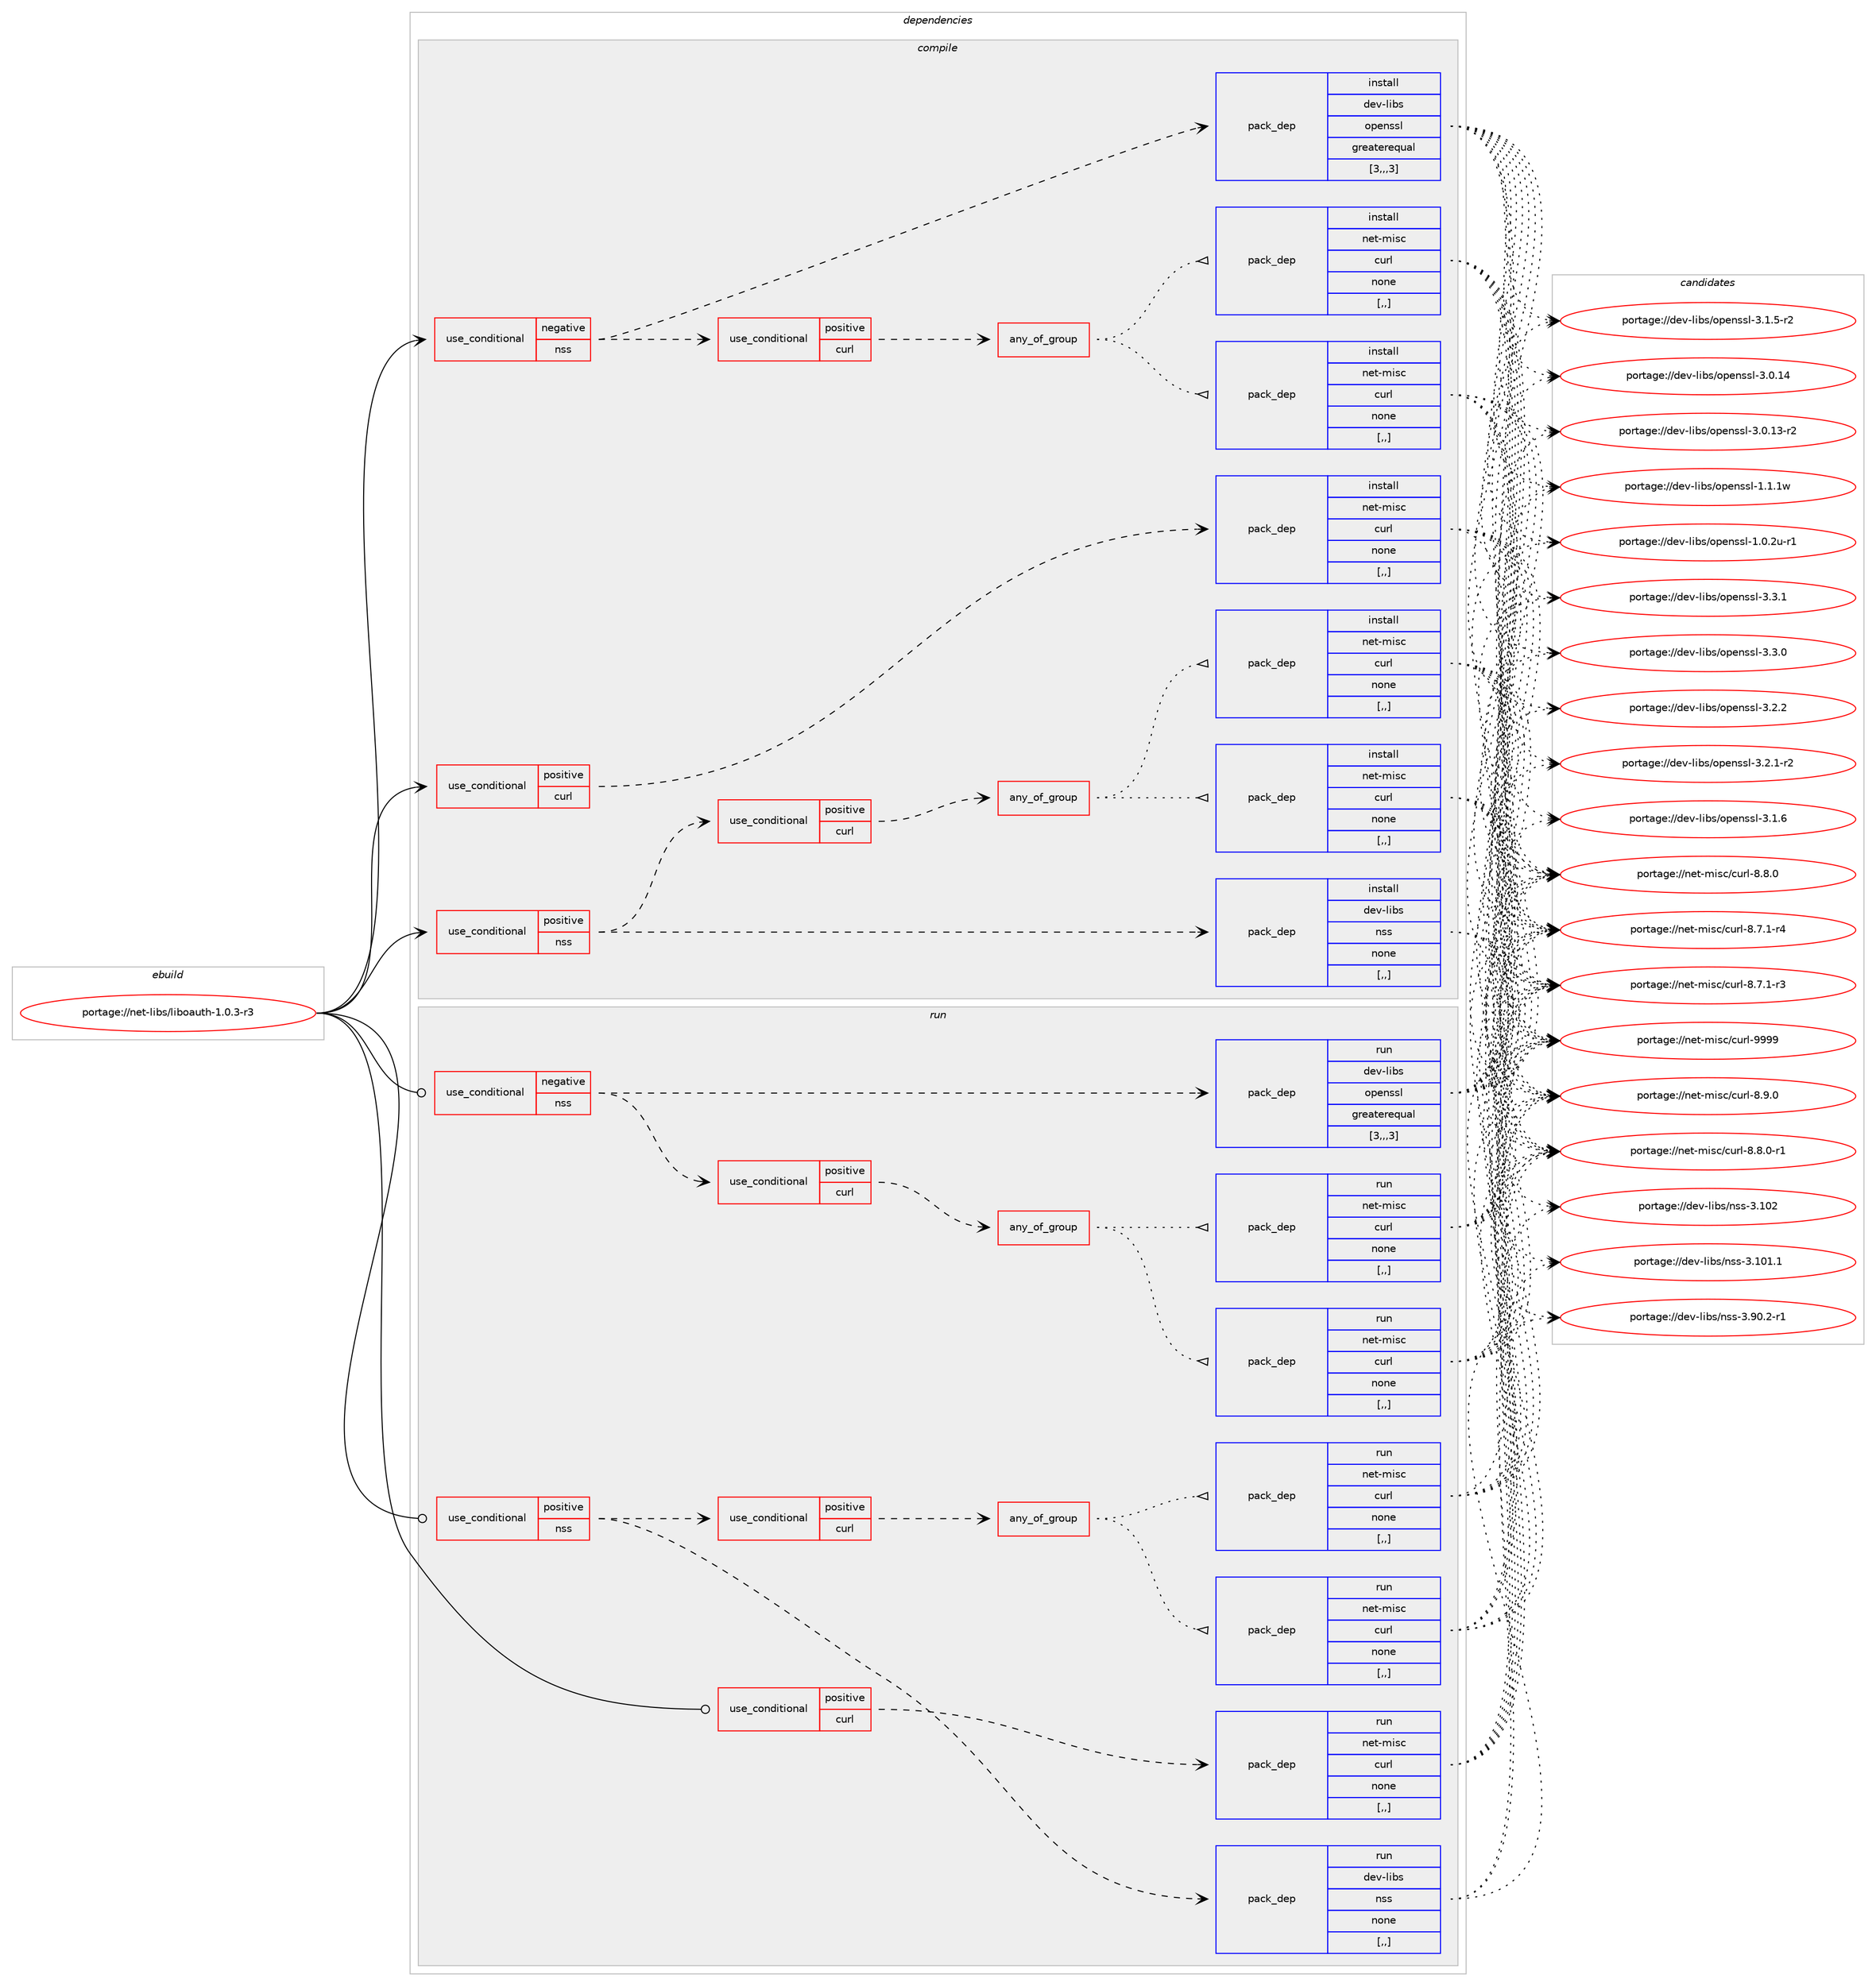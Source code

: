 digraph prolog {

# *************
# Graph options
# *************

newrank=true;
concentrate=true;
compound=true;
graph [rankdir=LR,fontname=Helvetica,fontsize=10,ranksep=1.5];#, ranksep=2.5, nodesep=0.2];
edge  [arrowhead=vee];
node  [fontname=Helvetica,fontsize=10];

# **********
# The ebuild
# **********

subgraph cluster_leftcol {
color=gray;
label=<<i>ebuild</i>>;
id [label="portage://net-libs/liboauth-1.0.3-r3", color=red, width=4, href="../net-libs/liboauth-1.0.3-r3.svg"];
}

# ****************
# The dependencies
# ****************

subgraph cluster_midcol {
color=gray;
label=<<i>dependencies</i>>;
subgraph cluster_compile {
fillcolor="#eeeeee";
style=filled;
label=<<i>compile</i>>;
subgraph cond117 {
dependency400 [label=<<TABLE BORDER="0" CELLBORDER="1" CELLSPACING="0" CELLPADDING="4"><TR><TD ROWSPAN="3" CELLPADDING="10">use_conditional</TD></TR><TR><TD>negative</TD></TR><TR><TD>nss</TD></TR></TABLE>>, shape=none, color=red];
subgraph pack281 {
dependency401 [label=<<TABLE BORDER="0" CELLBORDER="1" CELLSPACING="0" CELLPADDING="4" WIDTH="220"><TR><TD ROWSPAN="6" CELLPADDING="30">pack_dep</TD></TR><TR><TD WIDTH="110">install</TD></TR><TR><TD>dev-libs</TD></TR><TR><TD>openssl</TD></TR><TR><TD>greaterequal</TD></TR><TR><TD>[3,,,3]</TD></TR></TABLE>>, shape=none, color=blue];
}
dependency400:e -> dependency401:w [weight=20,style="dashed",arrowhead="vee"];
subgraph cond118 {
dependency402 [label=<<TABLE BORDER="0" CELLBORDER="1" CELLSPACING="0" CELLPADDING="4"><TR><TD ROWSPAN="3" CELLPADDING="10">use_conditional</TD></TR><TR><TD>positive</TD></TR><TR><TD>curl</TD></TR></TABLE>>, shape=none, color=red];
subgraph any4 {
dependency403 [label=<<TABLE BORDER="0" CELLBORDER="1" CELLSPACING="0" CELLPADDING="4"><TR><TD CELLPADDING="10">any_of_group</TD></TR></TABLE>>, shape=none, color=red];subgraph pack282 {
dependency404 [label=<<TABLE BORDER="0" CELLBORDER="1" CELLSPACING="0" CELLPADDING="4" WIDTH="220"><TR><TD ROWSPAN="6" CELLPADDING="30">pack_dep</TD></TR><TR><TD WIDTH="110">install</TD></TR><TR><TD>net-misc</TD></TR><TR><TD>curl</TD></TR><TR><TD>none</TD></TR><TR><TD>[,,]</TD></TR></TABLE>>, shape=none, color=blue];
}
dependency403:e -> dependency404:w [weight=20,style="dotted",arrowhead="oinv"];
subgraph pack283 {
dependency405 [label=<<TABLE BORDER="0" CELLBORDER="1" CELLSPACING="0" CELLPADDING="4" WIDTH="220"><TR><TD ROWSPAN="6" CELLPADDING="30">pack_dep</TD></TR><TR><TD WIDTH="110">install</TD></TR><TR><TD>net-misc</TD></TR><TR><TD>curl</TD></TR><TR><TD>none</TD></TR><TR><TD>[,,]</TD></TR></TABLE>>, shape=none, color=blue];
}
dependency403:e -> dependency405:w [weight=20,style="dotted",arrowhead="oinv"];
}
dependency402:e -> dependency403:w [weight=20,style="dashed",arrowhead="vee"];
}
dependency400:e -> dependency402:w [weight=20,style="dashed",arrowhead="vee"];
}
id:e -> dependency400:w [weight=20,style="solid",arrowhead="vee"];
subgraph cond119 {
dependency406 [label=<<TABLE BORDER="0" CELLBORDER="1" CELLSPACING="0" CELLPADDING="4"><TR><TD ROWSPAN="3" CELLPADDING="10">use_conditional</TD></TR><TR><TD>positive</TD></TR><TR><TD>curl</TD></TR></TABLE>>, shape=none, color=red];
subgraph pack284 {
dependency407 [label=<<TABLE BORDER="0" CELLBORDER="1" CELLSPACING="0" CELLPADDING="4" WIDTH="220"><TR><TD ROWSPAN="6" CELLPADDING="30">pack_dep</TD></TR><TR><TD WIDTH="110">install</TD></TR><TR><TD>net-misc</TD></TR><TR><TD>curl</TD></TR><TR><TD>none</TD></TR><TR><TD>[,,]</TD></TR></TABLE>>, shape=none, color=blue];
}
dependency406:e -> dependency407:w [weight=20,style="dashed",arrowhead="vee"];
}
id:e -> dependency406:w [weight=20,style="solid",arrowhead="vee"];
subgraph cond120 {
dependency408 [label=<<TABLE BORDER="0" CELLBORDER="1" CELLSPACING="0" CELLPADDING="4"><TR><TD ROWSPAN="3" CELLPADDING="10">use_conditional</TD></TR><TR><TD>positive</TD></TR><TR><TD>nss</TD></TR></TABLE>>, shape=none, color=red];
subgraph pack285 {
dependency409 [label=<<TABLE BORDER="0" CELLBORDER="1" CELLSPACING="0" CELLPADDING="4" WIDTH="220"><TR><TD ROWSPAN="6" CELLPADDING="30">pack_dep</TD></TR><TR><TD WIDTH="110">install</TD></TR><TR><TD>dev-libs</TD></TR><TR><TD>nss</TD></TR><TR><TD>none</TD></TR><TR><TD>[,,]</TD></TR></TABLE>>, shape=none, color=blue];
}
dependency408:e -> dependency409:w [weight=20,style="dashed",arrowhead="vee"];
subgraph cond121 {
dependency410 [label=<<TABLE BORDER="0" CELLBORDER="1" CELLSPACING="0" CELLPADDING="4"><TR><TD ROWSPAN="3" CELLPADDING="10">use_conditional</TD></TR><TR><TD>positive</TD></TR><TR><TD>curl</TD></TR></TABLE>>, shape=none, color=red];
subgraph any5 {
dependency411 [label=<<TABLE BORDER="0" CELLBORDER="1" CELLSPACING="0" CELLPADDING="4"><TR><TD CELLPADDING="10">any_of_group</TD></TR></TABLE>>, shape=none, color=red];subgraph pack286 {
dependency412 [label=<<TABLE BORDER="0" CELLBORDER="1" CELLSPACING="0" CELLPADDING="4" WIDTH="220"><TR><TD ROWSPAN="6" CELLPADDING="30">pack_dep</TD></TR><TR><TD WIDTH="110">install</TD></TR><TR><TD>net-misc</TD></TR><TR><TD>curl</TD></TR><TR><TD>none</TD></TR><TR><TD>[,,]</TD></TR></TABLE>>, shape=none, color=blue];
}
dependency411:e -> dependency412:w [weight=20,style="dotted",arrowhead="oinv"];
subgraph pack287 {
dependency413 [label=<<TABLE BORDER="0" CELLBORDER="1" CELLSPACING="0" CELLPADDING="4" WIDTH="220"><TR><TD ROWSPAN="6" CELLPADDING="30">pack_dep</TD></TR><TR><TD WIDTH="110">install</TD></TR><TR><TD>net-misc</TD></TR><TR><TD>curl</TD></TR><TR><TD>none</TD></TR><TR><TD>[,,]</TD></TR></TABLE>>, shape=none, color=blue];
}
dependency411:e -> dependency413:w [weight=20,style="dotted",arrowhead="oinv"];
}
dependency410:e -> dependency411:w [weight=20,style="dashed",arrowhead="vee"];
}
dependency408:e -> dependency410:w [weight=20,style="dashed",arrowhead="vee"];
}
id:e -> dependency408:w [weight=20,style="solid",arrowhead="vee"];
}
subgraph cluster_compileandrun {
fillcolor="#eeeeee";
style=filled;
label=<<i>compile and run</i>>;
}
subgraph cluster_run {
fillcolor="#eeeeee";
style=filled;
label=<<i>run</i>>;
subgraph cond122 {
dependency414 [label=<<TABLE BORDER="0" CELLBORDER="1" CELLSPACING="0" CELLPADDING="4"><TR><TD ROWSPAN="3" CELLPADDING="10">use_conditional</TD></TR><TR><TD>negative</TD></TR><TR><TD>nss</TD></TR></TABLE>>, shape=none, color=red];
subgraph pack288 {
dependency415 [label=<<TABLE BORDER="0" CELLBORDER="1" CELLSPACING="0" CELLPADDING="4" WIDTH="220"><TR><TD ROWSPAN="6" CELLPADDING="30">pack_dep</TD></TR><TR><TD WIDTH="110">run</TD></TR><TR><TD>dev-libs</TD></TR><TR><TD>openssl</TD></TR><TR><TD>greaterequal</TD></TR><TR><TD>[3,,,3]</TD></TR></TABLE>>, shape=none, color=blue];
}
dependency414:e -> dependency415:w [weight=20,style="dashed",arrowhead="vee"];
subgraph cond123 {
dependency416 [label=<<TABLE BORDER="0" CELLBORDER="1" CELLSPACING="0" CELLPADDING="4"><TR><TD ROWSPAN="3" CELLPADDING="10">use_conditional</TD></TR><TR><TD>positive</TD></TR><TR><TD>curl</TD></TR></TABLE>>, shape=none, color=red];
subgraph any6 {
dependency417 [label=<<TABLE BORDER="0" CELLBORDER="1" CELLSPACING="0" CELLPADDING="4"><TR><TD CELLPADDING="10">any_of_group</TD></TR></TABLE>>, shape=none, color=red];subgraph pack289 {
dependency418 [label=<<TABLE BORDER="0" CELLBORDER="1" CELLSPACING="0" CELLPADDING="4" WIDTH="220"><TR><TD ROWSPAN="6" CELLPADDING="30">pack_dep</TD></TR><TR><TD WIDTH="110">run</TD></TR><TR><TD>net-misc</TD></TR><TR><TD>curl</TD></TR><TR><TD>none</TD></TR><TR><TD>[,,]</TD></TR></TABLE>>, shape=none, color=blue];
}
dependency417:e -> dependency418:w [weight=20,style="dotted",arrowhead="oinv"];
subgraph pack290 {
dependency419 [label=<<TABLE BORDER="0" CELLBORDER="1" CELLSPACING="0" CELLPADDING="4" WIDTH="220"><TR><TD ROWSPAN="6" CELLPADDING="30">pack_dep</TD></TR><TR><TD WIDTH="110">run</TD></TR><TR><TD>net-misc</TD></TR><TR><TD>curl</TD></TR><TR><TD>none</TD></TR><TR><TD>[,,]</TD></TR></TABLE>>, shape=none, color=blue];
}
dependency417:e -> dependency419:w [weight=20,style="dotted",arrowhead="oinv"];
}
dependency416:e -> dependency417:w [weight=20,style="dashed",arrowhead="vee"];
}
dependency414:e -> dependency416:w [weight=20,style="dashed",arrowhead="vee"];
}
id:e -> dependency414:w [weight=20,style="solid",arrowhead="odot"];
subgraph cond124 {
dependency420 [label=<<TABLE BORDER="0" CELLBORDER="1" CELLSPACING="0" CELLPADDING="4"><TR><TD ROWSPAN="3" CELLPADDING="10">use_conditional</TD></TR><TR><TD>positive</TD></TR><TR><TD>curl</TD></TR></TABLE>>, shape=none, color=red];
subgraph pack291 {
dependency421 [label=<<TABLE BORDER="0" CELLBORDER="1" CELLSPACING="0" CELLPADDING="4" WIDTH="220"><TR><TD ROWSPAN="6" CELLPADDING="30">pack_dep</TD></TR><TR><TD WIDTH="110">run</TD></TR><TR><TD>net-misc</TD></TR><TR><TD>curl</TD></TR><TR><TD>none</TD></TR><TR><TD>[,,]</TD></TR></TABLE>>, shape=none, color=blue];
}
dependency420:e -> dependency421:w [weight=20,style="dashed",arrowhead="vee"];
}
id:e -> dependency420:w [weight=20,style="solid",arrowhead="odot"];
subgraph cond125 {
dependency422 [label=<<TABLE BORDER="0" CELLBORDER="1" CELLSPACING="0" CELLPADDING="4"><TR><TD ROWSPAN="3" CELLPADDING="10">use_conditional</TD></TR><TR><TD>positive</TD></TR><TR><TD>nss</TD></TR></TABLE>>, shape=none, color=red];
subgraph pack292 {
dependency423 [label=<<TABLE BORDER="0" CELLBORDER="1" CELLSPACING="0" CELLPADDING="4" WIDTH="220"><TR><TD ROWSPAN="6" CELLPADDING="30">pack_dep</TD></TR><TR><TD WIDTH="110">run</TD></TR><TR><TD>dev-libs</TD></TR><TR><TD>nss</TD></TR><TR><TD>none</TD></TR><TR><TD>[,,]</TD></TR></TABLE>>, shape=none, color=blue];
}
dependency422:e -> dependency423:w [weight=20,style="dashed",arrowhead="vee"];
subgraph cond126 {
dependency424 [label=<<TABLE BORDER="0" CELLBORDER="1" CELLSPACING="0" CELLPADDING="4"><TR><TD ROWSPAN="3" CELLPADDING="10">use_conditional</TD></TR><TR><TD>positive</TD></TR><TR><TD>curl</TD></TR></TABLE>>, shape=none, color=red];
subgraph any7 {
dependency425 [label=<<TABLE BORDER="0" CELLBORDER="1" CELLSPACING="0" CELLPADDING="4"><TR><TD CELLPADDING="10">any_of_group</TD></TR></TABLE>>, shape=none, color=red];subgraph pack293 {
dependency426 [label=<<TABLE BORDER="0" CELLBORDER="1" CELLSPACING="0" CELLPADDING="4" WIDTH="220"><TR><TD ROWSPAN="6" CELLPADDING="30">pack_dep</TD></TR><TR><TD WIDTH="110">run</TD></TR><TR><TD>net-misc</TD></TR><TR><TD>curl</TD></TR><TR><TD>none</TD></TR><TR><TD>[,,]</TD></TR></TABLE>>, shape=none, color=blue];
}
dependency425:e -> dependency426:w [weight=20,style="dotted",arrowhead="oinv"];
subgraph pack294 {
dependency427 [label=<<TABLE BORDER="0" CELLBORDER="1" CELLSPACING="0" CELLPADDING="4" WIDTH="220"><TR><TD ROWSPAN="6" CELLPADDING="30">pack_dep</TD></TR><TR><TD WIDTH="110">run</TD></TR><TR><TD>net-misc</TD></TR><TR><TD>curl</TD></TR><TR><TD>none</TD></TR><TR><TD>[,,]</TD></TR></TABLE>>, shape=none, color=blue];
}
dependency425:e -> dependency427:w [weight=20,style="dotted",arrowhead="oinv"];
}
dependency424:e -> dependency425:w [weight=20,style="dashed",arrowhead="vee"];
}
dependency422:e -> dependency424:w [weight=20,style="dashed",arrowhead="vee"];
}
id:e -> dependency422:w [weight=20,style="solid",arrowhead="odot"];
}
}

# **************
# The candidates
# **************

subgraph cluster_choices {
rank=same;
color=gray;
label=<<i>candidates</i>>;

subgraph choice281 {
color=black;
nodesep=1;
choice100101118451081059811547111112101110115115108455146514649 [label="portage://dev-libs/openssl-3.3.1", color=red, width=4,href="../dev-libs/openssl-3.3.1.svg"];
choice100101118451081059811547111112101110115115108455146514648 [label="portage://dev-libs/openssl-3.3.0", color=red, width=4,href="../dev-libs/openssl-3.3.0.svg"];
choice100101118451081059811547111112101110115115108455146504650 [label="portage://dev-libs/openssl-3.2.2", color=red, width=4,href="../dev-libs/openssl-3.2.2.svg"];
choice1001011184510810598115471111121011101151151084551465046494511450 [label="portage://dev-libs/openssl-3.2.1-r2", color=red, width=4,href="../dev-libs/openssl-3.2.1-r2.svg"];
choice100101118451081059811547111112101110115115108455146494654 [label="portage://dev-libs/openssl-3.1.6", color=red, width=4,href="../dev-libs/openssl-3.1.6.svg"];
choice1001011184510810598115471111121011101151151084551464946534511450 [label="portage://dev-libs/openssl-3.1.5-r2", color=red, width=4,href="../dev-libs/openssl-3.1.5-r2.svg"];
choice10010111845108105981154711111210111011511510845514648464952 [label="portage://dev-libs/openssl-3.0.14", color=red, width=4,href="../dev-libs/openssl-3.0.14.svg"];
choice100101118451081059811547111112101110115115108455146484649514511450 [label="portage://dev-libs/openssl-3.0.13-r2", color=red, width=4,href="../dev-libs/openssl-3.0.13-r2.svg"];
choice100101118451081059811547111112101110115115108454946494649119 [label="portage://dev-libs/openssl-1.1.1w", color=red, width=4,href="../dev-libs/openssl-1.1.1w.svg"];
choice1001011184510810598115471111121011101151151084549464846501174511449 [label="portage://dev-libs/openssl-1.0.2u-r1", color=red, width=4,href="../dev-libs/openssl-1.0.2u-r1.svg"];
dependency401:e -> choice100101118451081059811547111112101110115115108455146514649:w [style=dotted,weight="100"];
dependency401:e -> choice100101118451081059811547111112101110115115108455146514648:w [style=dotted,weight="100"];
dependency401:e -> choice100101118451081059811547111112101110115115108455146504650:w [style=dotted,weight="100"];
dependency401:e -> choice1001011184510810598115471111121011101151151084551465046494511450:w [style=dotted,weight="100"];
dependency401:e -> choice100101118451081059811547111112101110115115108455146494654:w [style=dotted,weight="100"];
dependency401:e -> choice1001011184510810598115471111121011101151151084551464946534511450:w [style=dotted,weight="100"];
dependency401:e -> choice10010111845108105981154711111210111011511510845514648464952:w [style=dotted,weight="100"];
dependency401:e -> choice100101118451081059811547111112101110115115108455146484649514511450:w [style=dotted,weight="100"];
dependency401:e -> choice100101118451081059811547111112101110115115108454946494649119:w [style=dotted,weight="100"];
dependency401:e -> choice1001011184510810598115471111121011101151151084549464846501174511449:w [style=dotted,weight="100"];
}
subgraph choice282 {
color=black;
nodesep=1;
choice110101116451091051159947991171141084557575757 [label="portage://net-misc/curl-9999", color=red, width=4,href="../net-misc/curl-9999.svg"];
choice11010111645109105115994799117114108455646574648 [label="portage://net-misc/curl-8.9.0", color=red, width=4,href="../net-misc/curl-8.9.0.svg"];
choice110101116451091051159947991171141084556465646484511449 [label="portage://net-misc/curl-8.8.0-r1", color=red, width=4,href="../net-misc/curl-8.8.0-r1.svg"];
choice11010111645109105115994799117114108455646564648 [label="portage://net-misc/curl-8.8.0", color=red, width=4,href="../net-misc/curl-8.8.0.svg"];
choice110101116451091051159947991171141084556465546494511452 [label="portage://net-misc/curl-8.7.1-r4", color=red, width=4,href="../net-misc/curl-8.7.1-r4.svg"];
choice110101116451091051159947991171141084556465546494511451 [label="portage://net-misc/curl-8.7.1-r3", color=red, width=4,href="../net-misc/curl-8.7.1-r3.svg"];
dependency404:e -> choice110101116451091051159947991171141084557575757:w [style=dotted,weight="100"];
dependency404:e -> choice11010111645109105115994799117114108455646574648:w [style=dotted,weight="100"];
dependency404:e -> choice110101116451091051159947991171141084556465646484511449:w [style=dotted,weight="100"];
dependency404:e -> choice11010111645109105115994799117114108455646564648:w [style=dotted,weight="100"];
dependency404:e -> choice110101116451091051159947991171141084556465546494511452:w [style=dotted,weight="100"];
dependency404:e -> choice110101116451091051159947991171141084556465546494511451:w [style=dotted,weight="100"];
}
subgraph choice283 {
color=black;
nodesep=1;
choice110101116451091051159947991171141084557575757 [label="portage://net-misc/curl-9999", color=red, width=4,href="../net-misc/curl-9999.svg"];
choice11010111645109105115994799117114108455646574648 [label="portage://net-misc/curl-8.9.0", color=red, width=4,href="../net-misc/curl-8.9.0.svg"];
choice110101116451091051159947991171141084556465646484511449 [label="portage://net-misc/curl-8.8.0-r1", color=red, width=4,href="../net-misc/curl-8.8.0-r1.svg"];
choice11010111645109105115994799117114108455646564648 [label="portage://net-misc/curl-8.8.0", color=red, width=4,href="../net-misc/curl-8.8.0.svg"];
choice110101116451091051159947991171141084556465546494511452 [label="portage://net-misc/curl-8.7.1-r4", color=red, width=4,href="../net-misc/curl-8.7.1-r4.svg"];
choice110101116451091051159947991171141084556465546494511451 [label="portage://net-misc/curl-8.7.1-r3", color=red, width=4,href="../net-misc/curl-8.7.1-r3.svg"];
dependency405:e -> choice110101116451091051159947991171141084557575757:w [style=dotted,weight="100"];
dependency405:e -> choice11010111645109105115994799117114108455646574648:w [style=dotted,weight="100"];
dependency405:e -> choice110101116451091051159947991171141084556465646484511449:w [style=dotted,weight="100"];
dependency405:e -> choice11010111645109105115994799117114108455646564648:w [style=dotted,weight="100"];
dependency405:e -> choice110101116451091051159947991171141084556465546494511452:w [style=dotted,weight="100"];
dependency405:e -> choice110101116451091051159947991171141084556465546494511451:w [style=dotted,weight="100"];
}
subgraph choice284 {
color=black;
nodesep=1;
choice110101116451091051159947991171141084557575757 [label="portage://net-misc/curl-9999", color=red, width=4,href="../net-misc/curl-9999.svg"];
choice11010111645109105115994799117114108455646574648 [label="portage://net-misc/curl-8.9.0", color=red, width=4,href="../net-misc/curl-8.9.0.svg"];
choice110101116451091051159947991171141084556465646484511449 [label="portage://net-misc/curl-8.8.0-r1", color=red, width=4,href="../net-misc/curl-8.8.0-r1.svg"];
choice11010111645109105115994799117114108455646564648 [label="portage://net-misc/curl-8.8.0", color=red, width=4,href="../net-misc/curl-8.8.0.svg"];
choice110101116451091051159947991171141084556465546494511452 [label="portage://net-misc/curl-8.7.1-r4", color=red, width=4,href="../net-misc/curl-8.7.1-r4.svg"];
choice110101116451091051159947991171141084556465546494511451 [label="portage://net-misc/curl-8.7.1-r3", color=red, width=4,href="../net-misc/curl-8.7.1-r3.svg"];
dependency407:e -> choice110101116451091051159947991171141084557575757:w [style=dotted,weight="100"];
dependency407:e -> choice11010111645109105115994799117114108455646574648:w [style=dotted,weight="100"];
dependency407:e -> choice110101116451091051159947991171141084556465646484511449:w [style=dotted,weight="100"];
dependency407:e -> choice11010111645109105115994799117114108455646564648:w [style=dotted,weight="100"];
dependency407:e -> choice110101116451091051159947991171141084556465546494511452:w [style=dotted,weight="100"];
dependency407:e -> choice110101116451091051159947991171141084556465546494511451:w [style=dotted,weight="100"];
}
subgraph choice285 {
color=black;
nodesep=1;
choice100101118451081059811547110115115455146494850 [label="portage://dev-libs/nss-3.102", color=red, width=4,href="../dev-libs/nss-3.102.svg"];
choice1001011184510810598115471101151154551464948494649 [label="portage://dev-libs/nss-3.101.1", color=red, width=4,href="../dev-libs/nss-3.101.1.svg"];
choice100101118451081059811547110115115455146574846504511449 [label="portage://dev-libs/nss-3.90.2-r1", color=red, width=4,href="../dev-libs/nss-3.90.2-r1.svg"];
dependency409:e -> choice100101118451081059811547110115115455146494850:w [style=dotted,weight="100"];
dependency409:e -> choice1001011184510810598115471101151154551464948494649:w [style=dotted,weight="100"];
dependency409:e -> choice100101118451081059811547110115115455146574846504511449:w [style=dotted,weight="100"];
}
subgraph choice286 {
color=black;
nodesep=1;
choice110101116451091051159947991171141084557575757 [label="portage://net-misc/curl-9999", color=red, width=4,href="../net-misc/curl-9999.svg"];
choice11010111645109105115994799117114108455646574648 [label="portage://net-misc/curl-8.9.0", color=red, width=4,href="../net-misc/curl-8.9.0.svg"];
choice110101116451091051159947991171141084556465646484511449 [label="portage://net-misc/curl-8.8.0-r1", color=red, width=4,href="../net-misc/curl-8.8.0-r1.svg"];
choice11010111645109105115994799117114108455646564648 [label="portage://net-misc/curl-8.8.0", color=red, width=4,href="../net-misc/curl-8.8.0.svg"];
choice110101116451091051159947991171141084556465546494511452 [label="portage://net-misc/curl-8.7.1-r4", color=red, width=4,href="../net-misc/curl-8.7.1-r4.svg"];
choice110101116451091051159947991171141084556465546494511451 [label="portage://net-misc/curl-8.7.1-r3", color=red, width=4,href="../net-misc/curl-8.7.1-r3.svg"];
dependency412:e -> choice110101116451091051159947991171141084557575757:w [style=dotted,weight="100"];
dependency412:e -> choice11010111645109105115994799117114108455646574648:w [style=dotted,weight="100"];
dependency412:e -> choice110101116451091051159947991171141084556465646484511449:w [style=dotted,weight="100"];
dependency412:e -> choice11010111645109105115994799117114108455646564648:w [style=dotted,weight="100"];
dependency412:e -> choice110101116451091051159947991171141084556465546494511452:w [style=dotted,weight="100"];
dependency412:e -> choice110101116451091051159947991171141084556465546494511451:w [style=dotted,weight="100"];
}
subgraph choice287 {
color=black;
nodesep=1;
choice110101116451091051159947991171141084557575757 [label="portage://net-misc/curl-9999", color=red, width=4,href="../net-misc/curl-9999.svg"];
choice11010111645109105115994799117114108455646574648 [label="portage://net-misc/curl-8.9.0", color=red, width=4,href="../net-misc/curl-8.9.0.svg"];
choice110101116451091051159947991171141084556465646484511449 [label="portage://net-misc/curl-8.8.0-r1", color=red, width=4,href="../net-misc/curl-8.8.0-r1.svg"];
choice11010111645109105115994799117114108455646564648 [label="portage://net-misc/curl-8.8.0", color=red, width=4,href="../net-misc/curl-8.8.0.svg"];
choice110101116451091051159947991171141084556465546494511452 [label="portage://net-misc/curl-8.7.1-r4", color=red, width=4,href="../net-misc/curl-8.7.1-r4.svg"];
choice110101116451091051159947991171141084556465546494511451 [label="portage://net-misc/curl-8.7.1-r3", color=red, width=4,href="../net-misc/curl-8.7.1-r3.svg"];
dependency413:e -> choice110101116451091051159947991171141084557575757:w [style=dotted,weight="100"];
dependency413:e -> choice11010111645109105115994799117114108455646574648:w [style=dotted,weight="100"];
dependency413:e -> choice110101116451091051159947991171141084556465646484511449:w [style=dotted,weight="100"];
dependency413:e -> choice11010111645109105115994799117114108455646564648:w [style=dotted,weight="100"];
dependency413:e -> choice110101116451091051159947991171141084556465546494511452:w [style=dotted,weight="100"];
dependency413:e -> choice110101116451091051159947991171141084556465546494511451:w [style=dotted,weight="100"];
}
subgraph choice288 {
color=black;
nodesep=1;
choice100101118451081059811547111112101110115115108455146514649 [label="portage://dev-libs/openssl-3.3.1", color=red, width=4,href="../dev-libs/openssl-3.3.1.svg"];
choice100101118451081059811547111112101110115115108455146514648 [label="portage://dev-libs/openssl-3.3.0", color=red, width=4,href="../dev-libs/openssl-3.3.0.svg"];
choice100101118451081059811547111112101110115115108455146504650 [label="portage://dev-libs/openssl-3.2.2", color=red, width=4,href="../dev-libs/openssl-3.2.2.svg"];
choice1001011184510810598115471111121011101151151084551465046494511450 [label="portage://dev-libs/openssl-3.2.1-r2", color=red, width=4,href="../dev-libs/openssl-3.2.1-r2.svg"];
choice100101118451081059811547111112101110115115108455146494654 [label="portage://dev-libs/openssl-3.1.6", color=red, width=4,href="../dev-libs/openssl-3.1.6.svg"];
choice1001011184510810598115471111121011101151151084551464946534511450 [label="portage://dev-libs/openssl-3.1.5-r2", color=red, width=4,href="../dev-libs/openssl-3.1.5-r2.svg"];
choice10010111845108105981154711111210111011511510845514648464952 [label="portage://dev-libs/openssl-3.0.14", color=red, width=4,href="../dev-libs/openssl-3.0.14.svg"];
choice100101118451081059811547111112101110115115108455146484649514511450 [label="portage://dev-libs/openssl-3.0.13-r2", color=red, width=4,href="../dev-libs/openssl-3.0.13-r2.svg"];
choice100101118451081059811547111112101110115115108454946494649119 [label="portage://dev-libs/openssl-1.1.1w", color=red, width=4,href="../dev-libs/openssl-1.1.1w.svg"];
choice1001011184510810598115471111121011101151151084549464846501174511449 [label="portage://dev-libs/openssl-1.0.2u-r1", color=red, width=4,href="../dev-libs/openssl-1.0.2u-r1.svg"];
dependency415:e -> choice100101118451081059811547111112101110115115108455146514649:w [style=dotted,weight="100"];
dependency415:e -> choice100101118451081059811547111112101110115115108455146514648:w [style=dotted,weight="100"];
dependency415:e -> choice100101118451081059811547111112101110115115108455146504650:w [style=dotted,weight="100"];
dependency415:e -> choice1001011184510810598115471111121011101151151084551465046494511450:w [style=dotted,weight="100"];
dependency415:e -> choice100101118451081059811547111112101110115115108455146494654:w [style=dotted,weight="100"];
dependency415:e -> choice1001011184510810598115471111121011101151151084551464946534511450:w [style=dotted,weight="100"];
dependency415:e -> choice10010111845108105981154711111210111011511510845514648464952:w [style=dotted,weight="100"];
dependency415:e -> choice100101118451081059811547111112101110115115108455146484649514511450:w [style=dotted,weight="100"];
dependency415:e -> choice100101118451081059811547111112101110115115108454946494649119:w [style=dotted,weight="100"];
dependency415:e -> choice1001011184510810598115471111121011101151151084549464846501174511449:w [style=dotted,weight="100"];
}
subgraph choice289 {
color=black;
nodesep=1;
choice110101116451091051159947991171141084557575757 [label="portage://net-misc/curl-9999", color=red, width=4,href="../net-misc/curl-9999.svg"];
choice11010111645109105115994799117114108455646574648 [label="portage://net-misc/curl-8.9.0", color=red, width=4,href="../net-misc/curl-8.9.0.svg"];
choice110101116451091051159947991171141084556465646484511449 [label="portage://net-misc/curl-8.8.0-r1", color=red, width=4,href="../net-misc/curl-8.8.0-r1.svg"];
choice11010111645109105115994799117114108455646564648 [label="portage://net-misc/curl-8.8.0", color=red, width=4,href="../net-misc/curl-8.8.0.svg"];
choice110101116451091051159947991171141084556465546494511452 [label="portage://net-misc/curl-8.7.1-r4", color=red, width=4,href="../net-misc/curl-8.7.1-r4.svg"];
choice110101116451091051159947991171141084556465546494511451 [label="portage://net-misc/curl-8.7.1-r3", color=red, width=4,href="../net-misc/curl-8.7.1-r3.svg"];
dependency418:e -> choice110101116451091051159947991171141084557575757:w [style=dotted,weight="100"];
dependency418:e -> choice11010111645109105115994799117114108455646574648:w [style=dotted,weight="100"];
dependency418:e -> choice110101116451091051159947991171141084556465646484511449:w [style=dotted,weight="100"];
dependency418:e -> choice11010111645109105115994799117114108455646564648:w [style=dotted,weight="100"];
dependency418:e -> choice110101116451091051159947991171141084556465546494511452:w [style=dotted,weight="100"];
dependency418:e -> choice110101116451091051159947991171141084556465546494511451:w [style=dotted,weight="100"];
}
subgraph choice290 {
color=black;
nodesep=1;
choice110101116451091051159947991171141084557575757 [label="portage://net-misc/curl-9999", color=red, width=4,href="../net-misc/curl-9999.svg"];
choice11010111645109105115994799117114108455646574648 [label="portage://net-misc/curl-8.9.0", color=red, width=4,href="../net-misc/curl-8.9.0.svg"];
choice110101116451091051159947991171141084556465646484511449 [label="portage://net-misc/curl-8.8.0-r1", color=red, width=4,href="../net-misc/curl-8.8.0-r1.svg"];
choice11010111645109105115994799117114108455646564648 [label="portage://net-misc/curl-8.8.0", color=red, width=4,href="../net-misc/curl-8.8.0.svg"];
choice110101116451091051159947991171141084556465546494511452 [label="portage://net-misc/curl-8.7.1-r4", color=red, width=4,href="../net-misc/curl-8.7.1-r4.svg"];
choice110101116451091051159947991171141084556465546494511451 [label="portage://net-misc/curl-8.7.1-r3", color=red, width=4,href="../net-misc/curl-8.7.1-r3.svg"];
dependency419:e -> choice110101116451091051159947991171141084557575757:w [style=dotted,weight="100"];
dependency419:e -> choice11010111645109105115994799117114108455646574648:w [style=dotted,weight="100"];
dependency419:e -> choice110101116451091051159947991171141084556465646484511449:w [style=dotted,weight="100"];
dependency419:e -> choice11010111645109105115994799117114108455646564648:w [style=dotted,weight="100"];
dependency419:e -> choice110101116451091051159947991171141084556465546494511452:w [style=dotted,weight="100"];
dependency419:e -> choice110101116451091051159947991171141084556465546494511451:w [style=dotted,weight="100"];
}
subgraph choice291 {
color=black;
nodesep=1;
choice110101116451091051159947991171141084557575757 [label="portage://net-misc/curl-9999", color=red, width=4,href="../net-misc/curl-9999.svg"];
choice11010111645109105115994799117114108455646574648 [label="portage://net-misc/curl-8.9.0", color=red, width=4,href="../net-misc/curl-8.9.0.svg"];
choice110101116451091051159947991171141084556465646484511449 [label="portage://net-misc/curl-8.8.0-r1", color=red, width=4,href="../net-misc/curl-8.8.0-r1.svg"];
choice11010111645109105115994799117114108455646564648 [label="portage://net-misc/curl-8.8.0", color=red, width=4,href="../net-misc/curl-8.8.0.svg"];
choice110101116451091051159947991171141084556465546494511452 [label="portage://net-misc/curl-8.7.1-r4", color=red, width=4,href="../net-misc/curl-8.7.1-r4.svg"];
choice110101116451091051159947991171141084556465546494511451 [label="portage://net-misc/curl-8.7.1-r3", color=red, width=4,href="../net-misc/curl-8.7.1-r3.svg"];
dependency421:e -> choice110101116451091051159947991171141084557575757:w [style=dotted,weight="100"];
dependency421:e -> choice11010111645109105115994799117114108455646574648:w [style=dotted,weight="100"];
dependency421:e -> choice110101116451091051159947991171141084556465646484511449:w [style=dotted,weight="100"];
dependency421:e -> choice11010111645109105115994799117114108455646564648:w [style=dotted,weight="100"];
dependency421:e -> choice110101116451091051159947991171141084556465546494511452:w [style=dotted,weight="100"];
dependency421:e -> choice110101116451091051159947991171141084556465546494511451:w [style=dotted,weight="100"];
}
subgraph choice292 {
color=black;
nodesep=1;
choice100101118451081059811547110115115455146494850 [label="portage://dev-libs/nss-3.102", color=red, width=4,href="../dev-libs/nss-3.102.svg"];
choice1001011184510810598115471101151154551464948494649 [label="portage://dev-libs/nss-3.101.1", color=red, width=4,href="../dev-libs/nss-3.101.1.svg"];
choice100101118451081059811547110115115455146574846504511449 [label="portage://dev-libs/nss-3.90.2-r1", color=red, width=4,href="../dev-libs/nss-3.90.2-r1.svg"];
dependency423:e -> choice100101118451081059811547110115115455146494850:w [style=dotted,weight="100"];
dependency423:e -> choice1001011184510810598115471101151154551464948494649:w [style=dotted,weight="100"];
dependency423:e -> choice100101118451081059811547110115115455146574846504511449:w [style=dotted,weight="100"];
}
subgraph choice293 {
color=black;
nodesep=1;
choice110101116451091051159947991171141084557575757 [label="portage://net-misc/curl-9999", color=red, width=4,href="../net-misc/curl-9999.svg"];
choice11010111645109105115994799117114108455646574648 [label="portage://net-misc/curl-8.9.0", color=red, width=4,href="../net-misc/curl-8.9.0.svg"];
choice110101116451091051159947991171141084556465646484511449 [label="portage://net-misc/curl-8.8.0-r1", color=red, width=4,href="../net-misc/curl-8.8.0-r1.svg"];
choice11010111645109105115994799117114108455646564648 [label="portage://net-misc/curl-8.8.0", color=red, width=4,href="../net-misc/curl-8.8.0.svg"];
choice110101116451091051159947991171141084556465546494511452 [label="portage://net-misc/curl-8.7.1-r4", color=red, width=4,href="../net-misc/curl-8.7.1-r4.svg"];
choice110101116451091051159947991171141084556465546494511451 [label="portage://net-misc/curl-8.7.1-r3", color=red, width=4,href="../net-misc/curl-8.7.1-r3.svg"];
dependency426:e -> choice110101116451091051159947991171141084557575757:w [style=dotted,weight="100"];
dependency426:e -> choice11010111645109105115994799117114108455646574648:w [style=dotted,weight="100"];
dependency426:e -> choice110101116451091051159947991171141084556465646484511449:w [style=dotted,weight="100"];
dependency426:e -> choice11010111645109105115994799117114108455646564648:w [style=dotted,weight="100"];
dependency426:e -> choice110101116451091051159947991171141084556465546494511452:w [style=dotted,weight="100"];
dependency426:e -> choice110101116451091051159947991171141084556465546494511451:w [style=dotted,weight="100"];
}
subgraph choice294 {
color=black;
nodesep=1;
choice110101116451091051159947991171141084557575757 [label="portage://net-misc/curl-9999", color=red, width=4,href="../net-misc/curl-9999.svg"];
choice11010111645109105115994799117114108455646574648 [label="portage://net-misc/curl-8.9.0", color=red, width=4,href="../net-misc/curl-8.9.0.svg"];
choice110101116451091051159947991171141084556465646484511449 [label="portage://net-misc/curl-8.8.0-r1", color=red, width=4,href="../net-misc/curl-8.8.0-r1.svg"];
choice11010111645109105115994799117114108455646564648 [label="portage://net-misc/curl-8.8.0", color=red, width=4,href="../net-misc/curl-8.8.0.svg"];
choice110101116451091051159947991171141084556465546494511452 [label="portage://net-misc/curl-8.7.1-r4", color=red, width=4,href="../net-misc/curl-8.7.1-r4.svg"];
choice110101116451091051159947991171141084556465546494511451 [label="portage://net-misc/curl-8.7.1-r3", color=red, width=4,href="../net-misc/curl-8.7.1-r3.svg"];
dependency427:e -> choice110101116451091051159947991171141084557575757:w [style=dotted,weight="100"];
dependency427:e -> choice11010111645109105115994799117114108455646574648:w [style=dotted,weight="100"];
dependency427:e -> choice110101116451091051159947991171141084556465646484511449:w [style=dotted,weight="100"];
dependency427:e -> choice11010111645109105115994799117114108455646564648:w [style=dotted,weight="100"];
dependency427:e -> choice110101116451091051159947991171141084556465546494511452:w [style=dotted,weight="100"];
dependency427:e -> choice110101116451091051159947991171141084556465546494511451:w [style=dotted,weight="100"];
}
}

}
